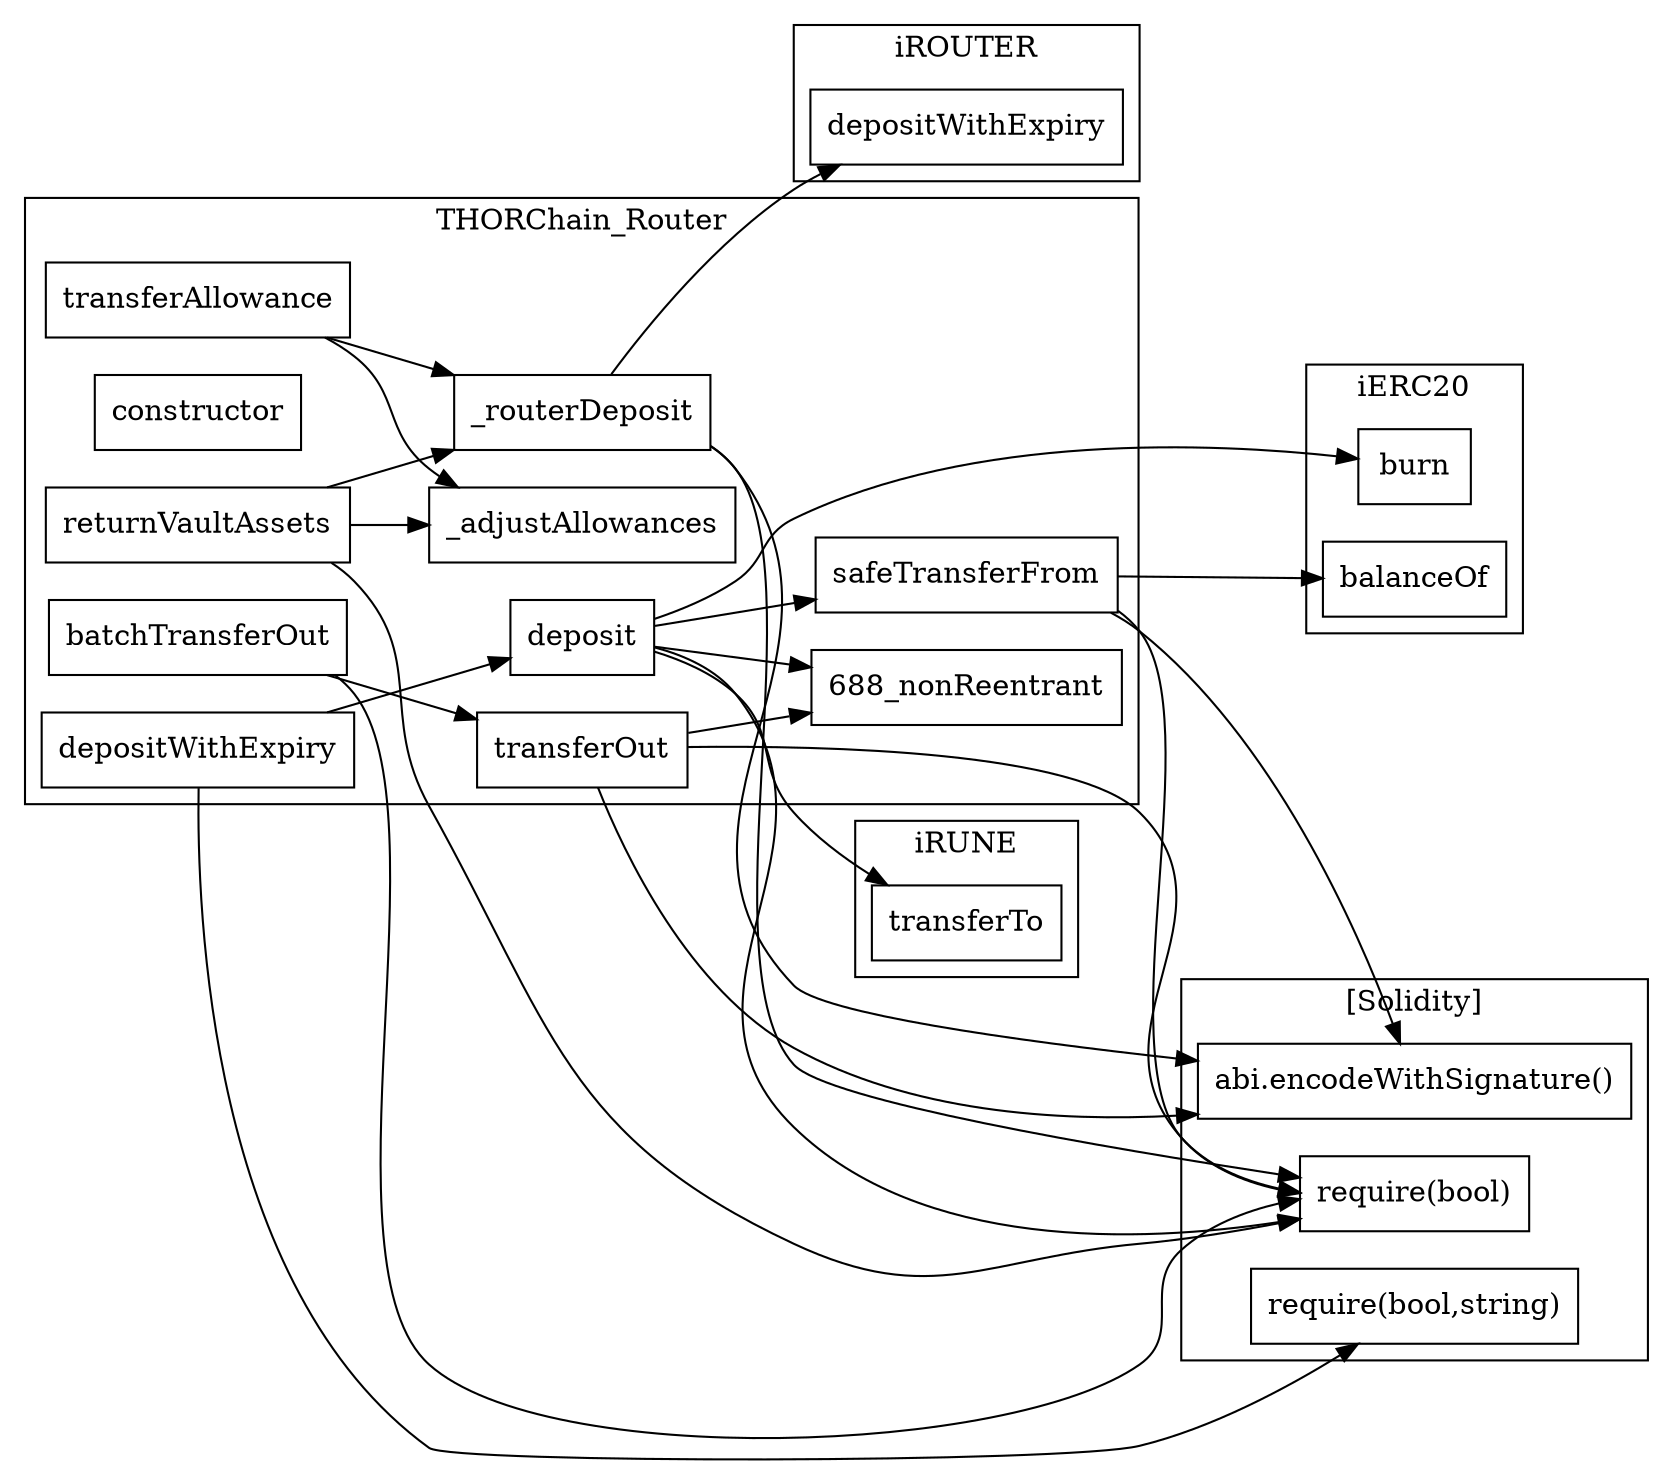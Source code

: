 strict digraph {
rankdir="LR"
node [shape=box]
subgraph cluster_688_THORChain_Router {
label = "THORChain_Router"
"688_batchTransferOut" [label="batchTransferOut"]
"688_constructor" [label="constructor"]
"688__adjustAllowances" [label="_adjustAllowances"]
"688_transferAllowance" [label="transferAllowance"]
"688_returnVaultAssets" [label="returnVaultAssets"]
"688_deposit" [label="deposit"]
"688_safeTransferFrom" [label="safeTransferFrom"]
"688_transferOut" [label="transferOut"]
"688_depositWithExpiry" [label="depositWithExpiry"]
"688__routerDeposit" [label="_routerDeposit"]
"688_deposit" -> "688_nonReentrant"
"688_transferOut" -> "688_nonReentrant"
"688_deposit" -> "688_safeTransferFrom"
"688_returnVaultAssets" -> "688__adjustAllowances"
"688_transferAllowance" -> "688__routerDeposit"
"688_depositWithExpiry" -> "688_deposit"
"688_batchTransferOut" -> "688_transferOut"
"688_returnVaultAssets" -> "688__routerDeposit"
"688_transferAllowance" -> "688__adjustAllowances"
}subgraph cluster_24_iRUNE {
label = "iRUNE"
"24_transferTo" [label="transferTo"]
}subgraph cluster_38_iROUTER {
label = "iROUTER"
"38_depositWithExpiry" [label="depositWithExpiry"]
}subgraph cluster_14_iERC20 {
label = "iERC20"
"14_balanceOf" [label="balanceOf"]
"14_burn" [label="burn"]
}subgraph cluster_solidity {
label = "[Solidity]"
"abi.encodeWithSignature()" 
"require(bool,string)" 
"require(bool)" 
"688_returnVaultAssets" -> "require(bool)"
"688_safeTransferFrom" -> "abi.encodeWithSignature()"
"688__routerDeposit" -> "abi.encodeWithSignature()"
"688_deposit" -> "require(bool)"
"688_safeTransferFrom" -> "require(bool)"
"688_batchTransferOut" -> "require(bool)"
"688__routerDeposit" -> "require(bool)"
"688_transferOut" -> "abi.encodeWithSignature()"
"688_depositWithExpiry" -> "require(bool,string)"
"688_transferOut" -> "require(bool)"
}"688_deposit" -> "24_transferTo"
"688_deposit" -> "14_burn"
"688_safeTransferFrom" -> "14_balanceOf"
"688__routerDeposit" -> "38_depositWithExpiry"
}